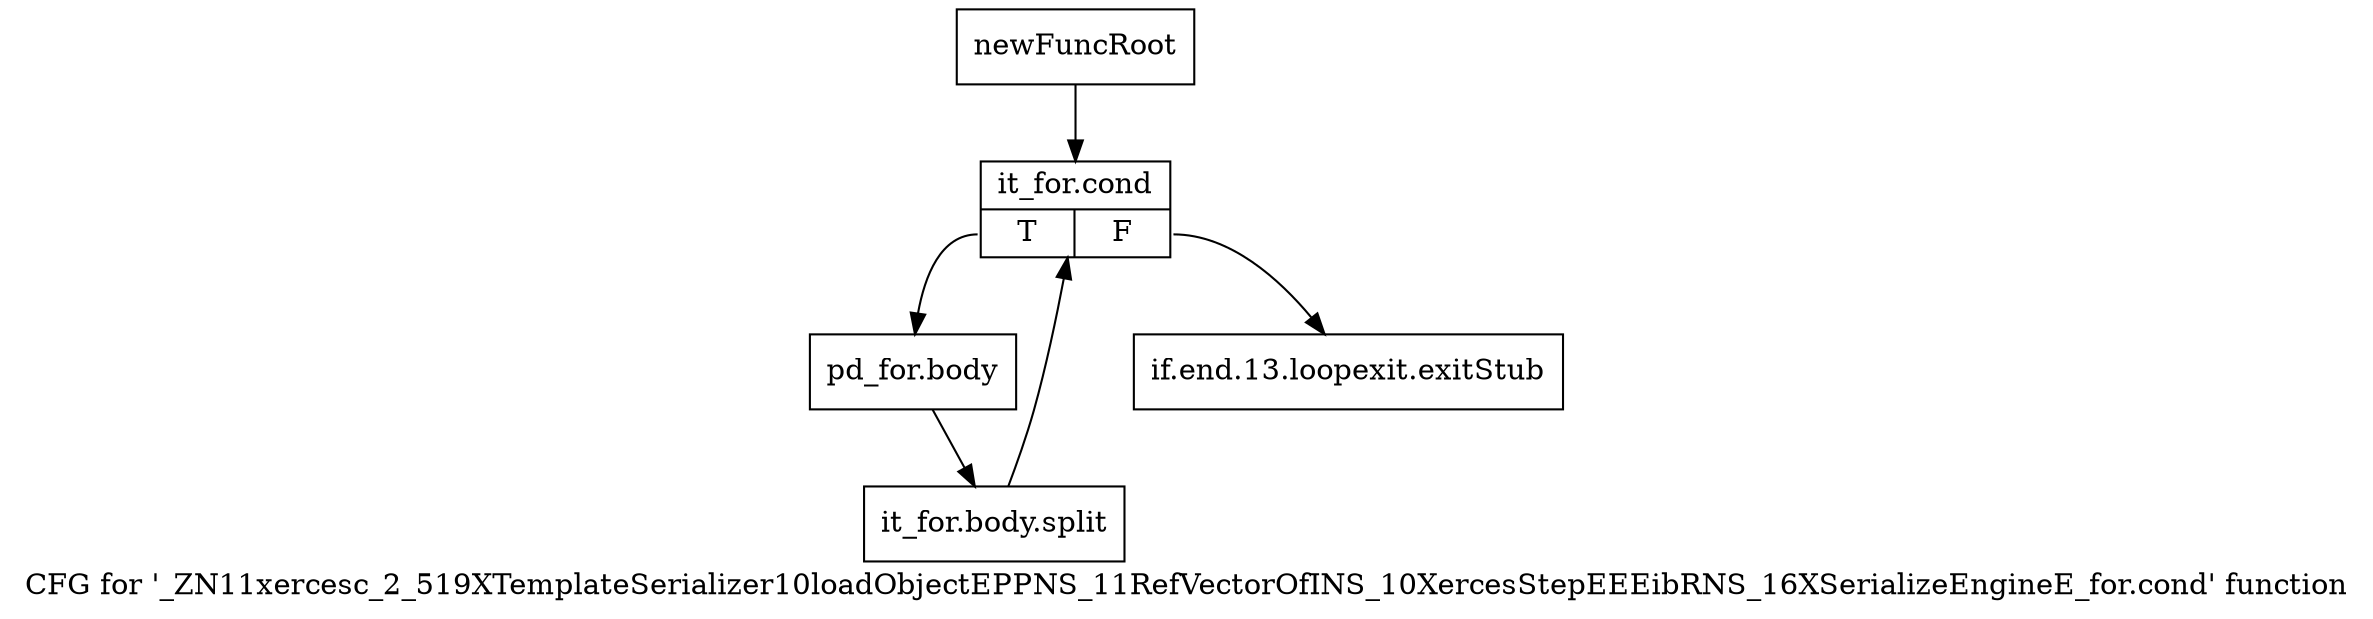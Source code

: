 digraph "CFG for '_ZN11xercesc_2_519XTemplateSerializer10loadObjectEPPNS_11RefVectorOfINS_10XercesStepEEEibRNS_16XSerializeEngineE_for.cond' function" {
	label="CFG for '_ZN11xercesc_2_519XTemplateSerializer10loadObjectEPPNS_11RefVectorOfINS_10XercesStepEEEibRNS_16XSerializeEngineE_for.cond' function";

	Node0x7f76a80 [shape=record,label="{newFuncRoot}"];
	Node0x7f76a80 -> Node0x7f76b20;
	Node0x7f76ad0 [shape=record,label="{if.end.13.loopexit.exitStub}"];
	Node0x7f76b20 [shape=record,label="{it_for.cond|{<s0>T|<s1>F}}"];
	Node0x7f76b20:s0 -> Node0x7f76b70;
	Node0x7f76b20:s1 -> Node0x7f76ad0;
	Node0x7f76b70 [shape=record,label="{pd_for.body}"];
	Node0x7f76b70 -> Node0xcfb7150;
	Node0xcfb7150 [shape=record,label="{it_for.body.split}"];
	Node0xcfb7150 -> Node0x7f76b20;
}
